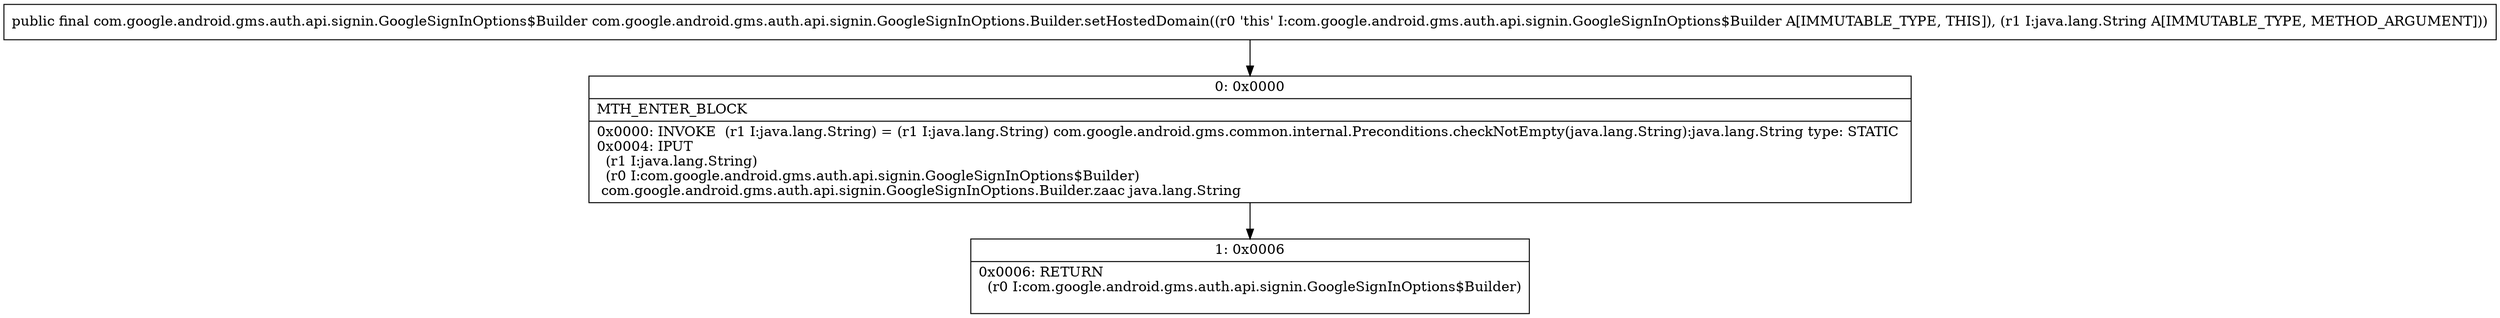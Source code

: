 digraph "CFG forcom.google.android.gms.auth.api.signin.GoogleSignInOptions.Builder.setHostedDomain(Ljava\/lang\/String;)Lcom\/google\/android\/gms\/auth\/api\/signin\/GoogleSignInOptions$Builder;" {
Node_0 [shape=record,label="{0\:\ 0x0000|MTH_ENTER_BLOCK\l|0x0000: INVOKE  (r1 I:java.lang.String) = (r1 I:java.lang.String) com.google.android.gms.common.internal.Preconditions.checkNotEmpty(java.lang.String):java.lang.String type: STATIC \l0x0004: IPUT  \l  (r1 I:java.lang.String)\l  (r0 I:com.google.android.gms.auth.api.signin.GoogleSignInOptions$Builder)\l com.google.android.gms.auth.api.signin.GoogleSignInOptions.Builder.zaac java.lang.String \l}"];
Node_1 [shape=record,label="{1\:\ 0x0006|0x0006: RETURN  \l  (r0 I:com.google.android.gms.auth.api.signin.GoogleSignInOptions$Builder)\l \l}"];
MethodNode[shape=record,label="{public final com.google.android.gms.auth.api.signin.GoogleSignInOptions$Builder com.google.android.gms.auth.api.signin.GoogleSignInOptions.Builder.setHostedDomain((r0 'this' I:com.google.android.gms.auth.api.signin.GoogleSignInOptions$Builder A[IMMUTABLE_TYPE, THIS]), (r1 I:java.lang.String A[IMMUTABLE_TYPE, METHOD_ARGUMENT])) }"];
MethodNode -> Node_0;
Node_0 -> Node_1;
}

